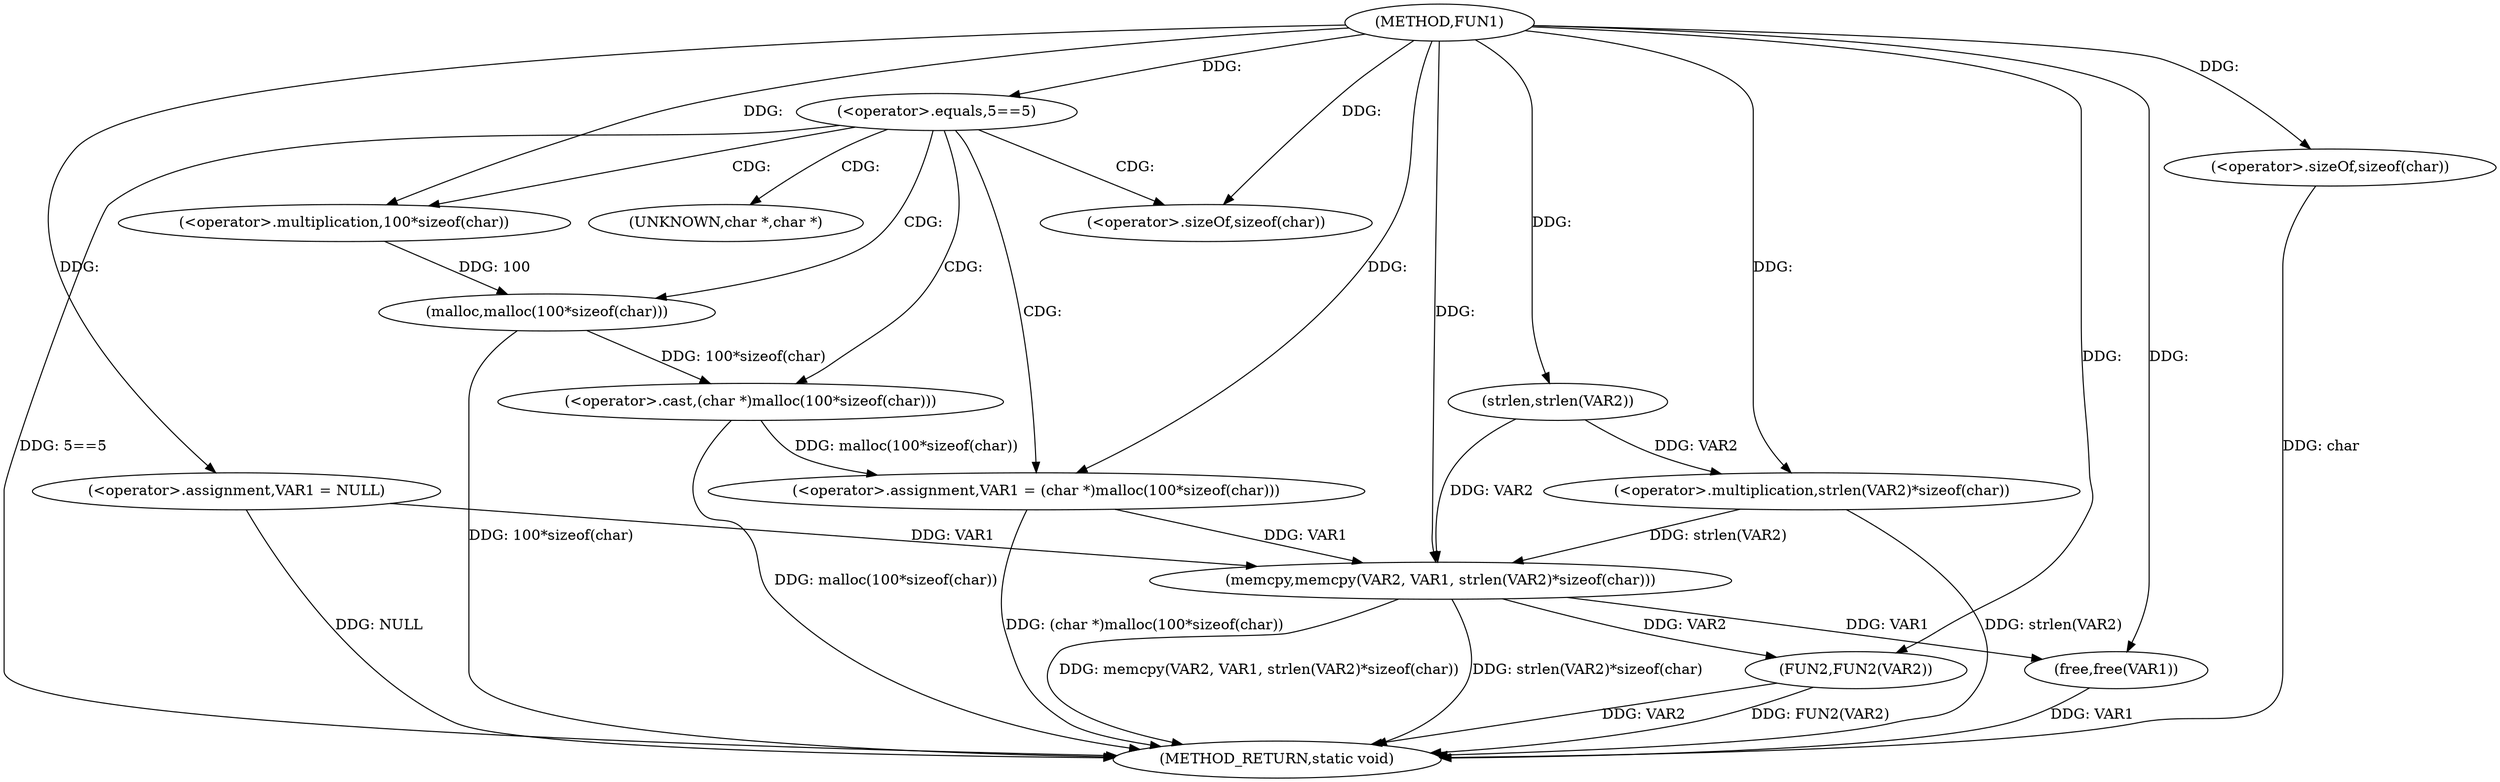 digraph FUN1 {  
"1000100" [label = "(METHOD,FUN1)" ]
"1000134" [label = "(METHOD_RETURN,static void)" ]
"1000103" [label = "(<operator>.assignment,VAR1 = NULL)" ]
"1000107" [label = "(<operator>.equals,5==5)" ]
"1000111" [label = "(<operator>.assignment,VAR1 = (char *)malloc(100*sizeof(char)))" ]
"1000113" [label = "(<operator>.cast,(char *)malloc(100*sizeof(char)))" ]
"1000115" [label = "(malloc,malloc(100*sizeof(char)))" ]
"1000116" [label = "(<operator>.multiplication,100*sizeof(char))" ]
"1000118" [label = "(<operator>.sizeOf,sizeof(char))" ]
"1000122" [label = "(memcpy,memcpy(VAR2, VAR1, strlen(VAR2)*sizeof(char)))" ]
"1000125" [label = "(<operator>.multiplication,strlen(VAR2)*sizeof(char))" ]
"1000126" [label = "(strlen,strlen(VAR2))" ]
"1000128" [label = "(<operator>.sizeOf,sizeof(char))" ]
"1000130" [label = "(FUN2,FUN2(VAR2))" ]
"1000132" [label = "(free,free(VAR1))" ]
"1000114" [label = "(UNKNOWN,char *,char *)" ]
  "1000122" -> "1000134"  [ label = "DDG: strlen(VAR2)*sizeof(char)"] 
  "1000107" -> "1000134"  [ label = "DDG: 5==5"] 
  "1000103" -> "1000134"  [ label = "DDG: NULL"] 
  "1000113" -> "1000134"  [ label = "DDG: malloc(100*sizeof(char))"] 
  "1000132" -> "1000134"  [ label = "DDG: VAR1"] 
  "1000111" -> "1000134"  [ label = "DDG: (char *)malloc(100*sizeof(char))"] 
  "1000122" -> "1000134"  [ label = "DDG: memcpy(VAR2, VAR1, strlen(VAR2)*sizeof(char))"] 
  "1000130" -> "1000134"  [ label = "DDG: VAR2"] 
  "1000130" -> "1000134"  [ label = "DDG: FUN2(VAR2)"] 
  "1000125" -> "1000134"  [ label = "DDG: strlen(VAR2)"] 
  "1000128" -> "1000134"  [ label = "DDG: char"] 
  "1000115" -> "1000134"  [ label = "DDG: 100*sizeof(char)"] 
  "1000100" -> "1000103"  [ label = "DDG: "] 
  "1000100" -> "1000107"  [ label = "DDG: "] 
  "1000113" -> "1000111"  [ label = "DDG: malloc(100*sizeof(char))"] 
  "1000100" -> "1000111"  [ label = "DDG: "] 
  "1000115" -> "1000113"  [ label = "DDG: 100*sizeof(char)"] 
  "1000116" -> "1000115"  [ label = "DDG: 100"] 
  "1000100" -> "1000116"  [ label = "DDG: "] 
  "1000100" -> "1000118"  [ label = "DDG: "] 
  "1000126" -> "1000122"  [ label = "DDG: VAR2"] 
  "1000100" -> "1000122"  [ label = "DDG: "] 
  "1000103" -> "1000122"  [ label = "DDG: VAR1"] 
  "1000111" -> "1000122"  [ label = "DDG: VAR1"] 
  "1000125" -> "1000122"  [ label = "DDG: strlen(VAR2)"] 
  "1000126" -> "1000125"  [ label = "DDG: VAR2"] 
  "1000100" -> "1000126"  [ label = "DDG: "] 
  "1000100" -> "1000125"  [ label = "DDG: "] 
  "1000100" -> "1000128"  [ label = "DDG: "] 
  "1000122" -> "1000130"  [ label = "DDG: VAR2"] 
  "1000100" -> "1000130"  [ label = "DDG: "] 
  "1000122" -> "1000132"  [ label = "DDG: VAR1"] 
  "1000100" -> "1000132"  [ label = "DDG: "] 
  "1000107" -> "1000115"  [ label = "CDG: "] 
  "1000107" -> "1000116"  [ label = "CDG: "] 
  "1000107" -> "1000113"  [ label = "CDG: "] 
  "1000107" -> "1000118"  [ label = "CDG: "] 
  "1000107" -> "1000111"  [ label = "CDG: "] 
  "1000107" -> "1000114"  [ label = "CDG: "] 
}
